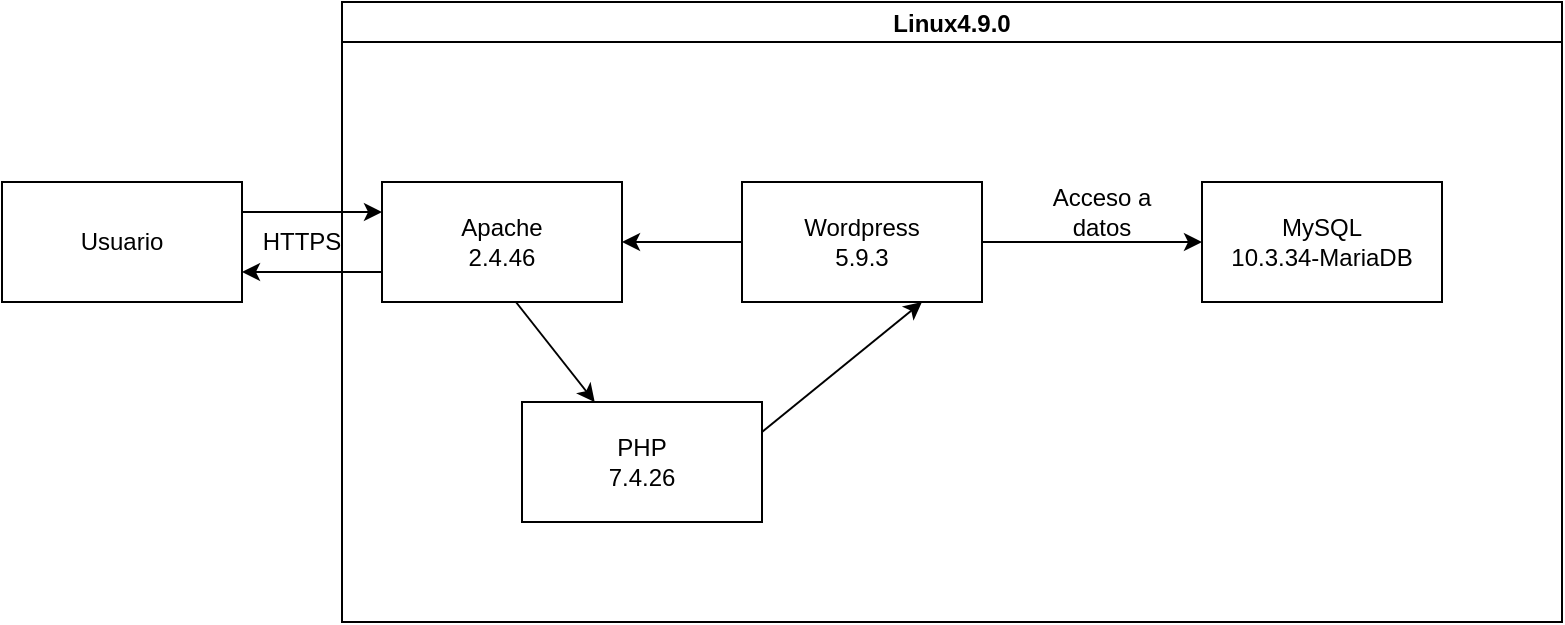 <mxfile version="18.0.2" type="device"><diagram id="h57k9ltpqSfnq5ekJZYI" name="Page-1"><mxGraphModel dx="1422" dy="780" grid="1" gridSize="10" guides="1" tooltips="1" connect="1" arrows="1" fold="1" page="1" pageScale="1" pageWidth="827" pageHeight="1169" math="0" shadow="0"><root><mxCell id="0"/><mxCell id="1" parent="0"/><mxCell id="EgL7wnP8wNu3X1nmcqm--1" value="Usuario" style="rounded=0;whiteSpace=wrap;html=1;" vertex="1" parent="1"><mxGeometry x="20" y="280" width="120" height="60" as="geometry"/></mxCell><mxCell id="EgL7wnP8wNu3X1nmcqm--5" value="Linux4.9.0" style="swimlane;startSize=20;" vertex="1" parent="1"><mxGeometry x="190" y="190" width="610" height="310" as="geometry"/></mxCell><mxCell id="EgL7wnP8wNu3X1nmcqm--18" style="edgeStyle=orthogonalEdgeStyle;rounded=0;orthogonalLoop=1;jettySize=auto;html=1;exitX=0;exitY=0.5;exitDx=0;exitDy=0;entryX=1;entryY=0.5;entryDx=0;entryDy=0;" edge="1" parent="EgL7wnP8wNu3X1nmcqm--5" source="EgL7wnP8wNu3X1nmcqm--3" target="EgL7wnP8wNu3X1nmcqm--2"><mxGeometry relative="1" as="geometry"/></mxCell><mxCell id="EgL7wnP8wNu3X1nmcqm--3" value="&lt;div&gt;Wordpress&lt;/div&gt;&lt;div&gt;5.9.3&lt;br&gt;&lt;/div&gt;" style="rounded=0;whiteSpace=wrap;html=1;" vertex="1" parent="EgL7wnP8wNu3X1nmcqm--5"><mxGeometry x="200" y="90" width="120" height="60" as="geometry"/></mxCell><mxCell id="EgL7wnP8wNu3X1nmcqm--4" value="&lt;div&gt;MySQL&lt;/div&gt;10.3.34-MariaDB" style="rounded=0;whiteSpace=wrap;html=1;" vertex="1" parent="EgL7wnP8wNu3X1nmcqm--5"><mxGeometry x="430" y="90" width="120" height="60" as="geometry"/></mxCell><mxCell id="EgL7wnP8wNu3X1nmcqm--6" value="" style="edgeStyle=orthogonalEdgeStyle;rounded=0;orthogonalLoop=1;jettySize=auto;html=1;" edge="1" parent="EgL7wnP8wNu3X1nmcqm--5" source="EgL7wnP8wNu3X1nmcqm--3" target="EgL7wnP8wNu3X1nmcqm--4"><mxGeometry relative="1" as="geometry"/></mxCell><mxCell id="EgL7wnP8wNu3X1nmcqm--7" value="Acceso a datos" style="text;html=1;strokeColor=none;fillColor=none;align=center;verticalAlign=middle;whiteSpace=wrap;rounded=0;" vertex="1" parent="EgL7wnP8wNu3X1nmcqm--5"><mxGeometry x="350" y="90" width="60" height="30" as="geometry"/></mxCell><mxCell id="EgL7wnP8wNu3X1nmcqm--2" value="&lt;div&gt;Apache&lt;/div&gt;2.4.46" style="rounded=0;whiteSpace=wrap;html=1;" vertex="1" parent="EgL7wnP8wNu3X1nmcqm--5"><mxGeometry x="20" y="90" width="120" height="60" as="geometry"/></mxCell><mxCell id="EgL7wnP8wNu3X1nmcqm--8" value="&lt;div&gt;PHP&lt;/div&gt;&lt;div&gt;7.4.26&lt;br&gt;&lt;/div&gt;" style="rounded=0;whiteSpace=wrap;html=1;" vertex="1" parent="EgL7wnP8wNu3X1nmcqm--5"><mxGeometry x="90" y="200" width="120" height="60" as="geometry"/></mxCell><mxCell id="EgL7wnP8wNu3X1nmcqm--15" value="" style="endArrow=classic;html=1;rounded=0;exitX=0.558;exitY=1;exitDx=0;exitDy=0;exitPerimeter=0;" edge="1" parent="EgL7wnP8wNu3X1nmcqm--5" source="EgL7wnP8wNu3X1nmcqm--2" target="EgL7wnP8wNu3X1nmcqm--8"><mxGeometry width="50" height="50" relative="1" as="geometry"><mxPoint x="350" y="230" as="sourcePoint"/><mxPoint x="400" y="180" as="targetPoint"/></mxGeometry></mxCell><mxCell id="EgL7wnP8wNu3X1nmcqm--16" value="" style="endArrow=classic;html=1;rounded=0;exitX=1;exitY=0.25;exitDx=0;exitDy=0;entryX=0.75;entryY=1;entryDx=0;entryDy=0;" edge="1" parent="EgL7wnP8wNu3X1nmcqm--5" source="EgL7wnP8wNu3X1nmcqm--8" target="EgL7wnP8wNu3X1nmcqm--3"><mxGeometry width="50" height="50" relative="1" as="geometry"><mxPoint x="350" y="230" as="sourcePoint"/><mxPoint x="400" y="180" as="targetPoint"/></mxGeometry></mxCell><mxCell id="EgL7wnP8wNu3X1nmcqm--9" value="" style="endArrow=classic;html=1;rounded=0;entryX=0;entryY=0.25;entryDx=0;entryDy=0;exitX=1;exitY=0.25;exitDx=0;exitDy=0;" edge="1" parent="1" source="EgL7wnP8wNu3X1nmcqm--1" target="EgL7wnP8wNu3X1nmcqm--2"><mxGeometry width="50" height="50" relative="1" as="geometry"><mxPoint x="540" y="420" as="sourcePoint"/><mxPoint x="590" y="370" as="targetPoint"/><Array as="points"/></mxGeometry></mxCell><mxCell id="EgL7wnP8wNu3X1nmcqm--13" style="edgeStyle=orthogonalEdgeStyle;rounded=0;orthogonalLoop=1;jettySize=auto;html=1;exitX=0;exitY=0.75;exitDx=0;exitDy=0;entryX=1;entryY=0.75;entryDx=0;entryDy=0;" edge="1" parent="1" source="EgL7wnP8wNu3X1nmcqm--2" target="EgL7wnP8wNu3X1nmcqm--1"><mxGeometry relative="1" as="geometry"/></mxCell><mxCell id="EgL7wnP8wNu3X1nmcqm--14" value="HTTPS" style="text;html=1;strokeColor=none;fillColor=none;align=center;verticalAlign=middle;whiteSpace=wrap;rounded=0;" vertex="1" parent="1"><mxGeometry x="140" y="295" width="60" height="30" as="geometry"/></mxCell></root></mxGraphModel></diagram></mxfile>